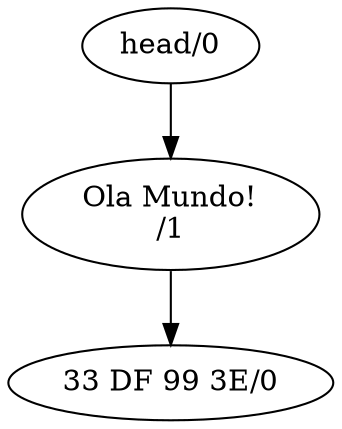     digraph graphname {
        //rankdir=LR;  // Rank Direction Left to Right

        nodesep=1.0 // increases the separation between nodes
        edge [];
        //splines = true;

        n_000[label="head/0"];
n_001[label="Ola Mundo!
/1"];
n_002[label="33 DF 99 3E/0"];
        n_000 -> n_001
n_001 -> n_002
    }
    